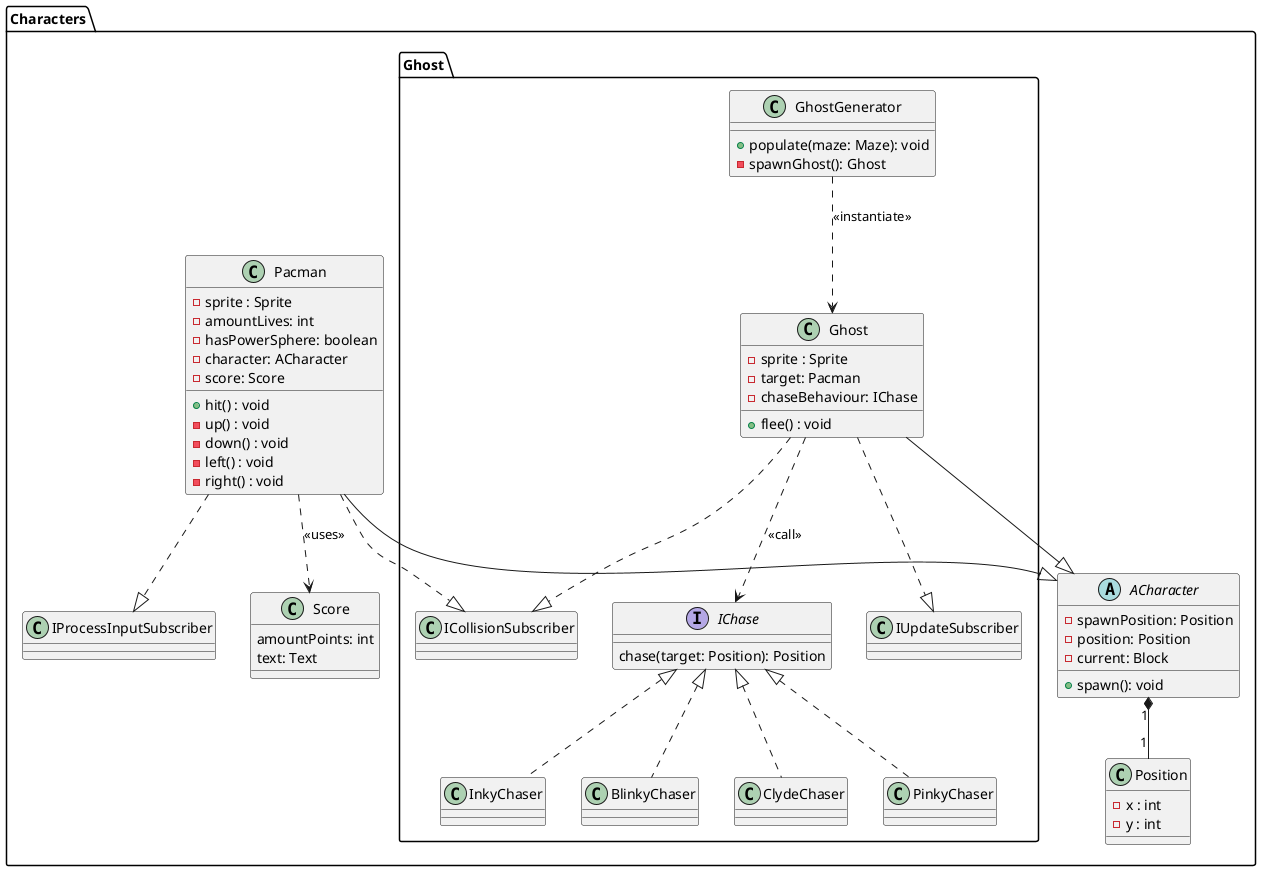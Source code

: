 @startuml
package "Characters" {

  class Score {
    amountPoints: int
    text: Text
  }

  class Position {
   - x : int
   - y : int
  }

  abstract class ACharacter {
   - spawnPosition: Position
   - position: Position
   - current: Block
   + spawn(): void
  }
  ACharacter "1" *-- "1" Position

  package Ghost {
    class GhostGenerator {
      + populate(maze: Maze): void
      - spawnGhost(): Ghost
    }
    GhostGenerator ..> Ghost: <<instantiate>>

    interface IChase {
      chase(target: Position): Position
    }
    IChase <|.. ClydeChaser
    IChase <|.. PinkyChaser
    IChase <|.. InkyChaser
    IChase <|.. BlinkyChaser

    class Ghost {
     - sprite : Sprite
     - target: Pacman
     - chaseBehaviour: IChase
     + flee() : void
    }
    Ghost ..|> IUpdateSubscriber
    Ghost ..> IChase: <<call>>
    Ghost --|> ACharacter
    Ghost ..|> ICollisionSubscriber
  }

  class Pacman {
   - sprite : Sprite
   - amountLives: int
   - hasPowerSphere: boolean
   - character: ACharacter
   - score: Score
   + hit() : void
   - up() : void
   - down() : void
   - left() : void
   - right() : void
  }
  Pacman --|> ACharacter
  Pacman ..|> ICollisionSubscriber
  Pacman ..|> IProcessInputSubscriber
  Pacman ..> Score: <<uses>>
}
@enduml

